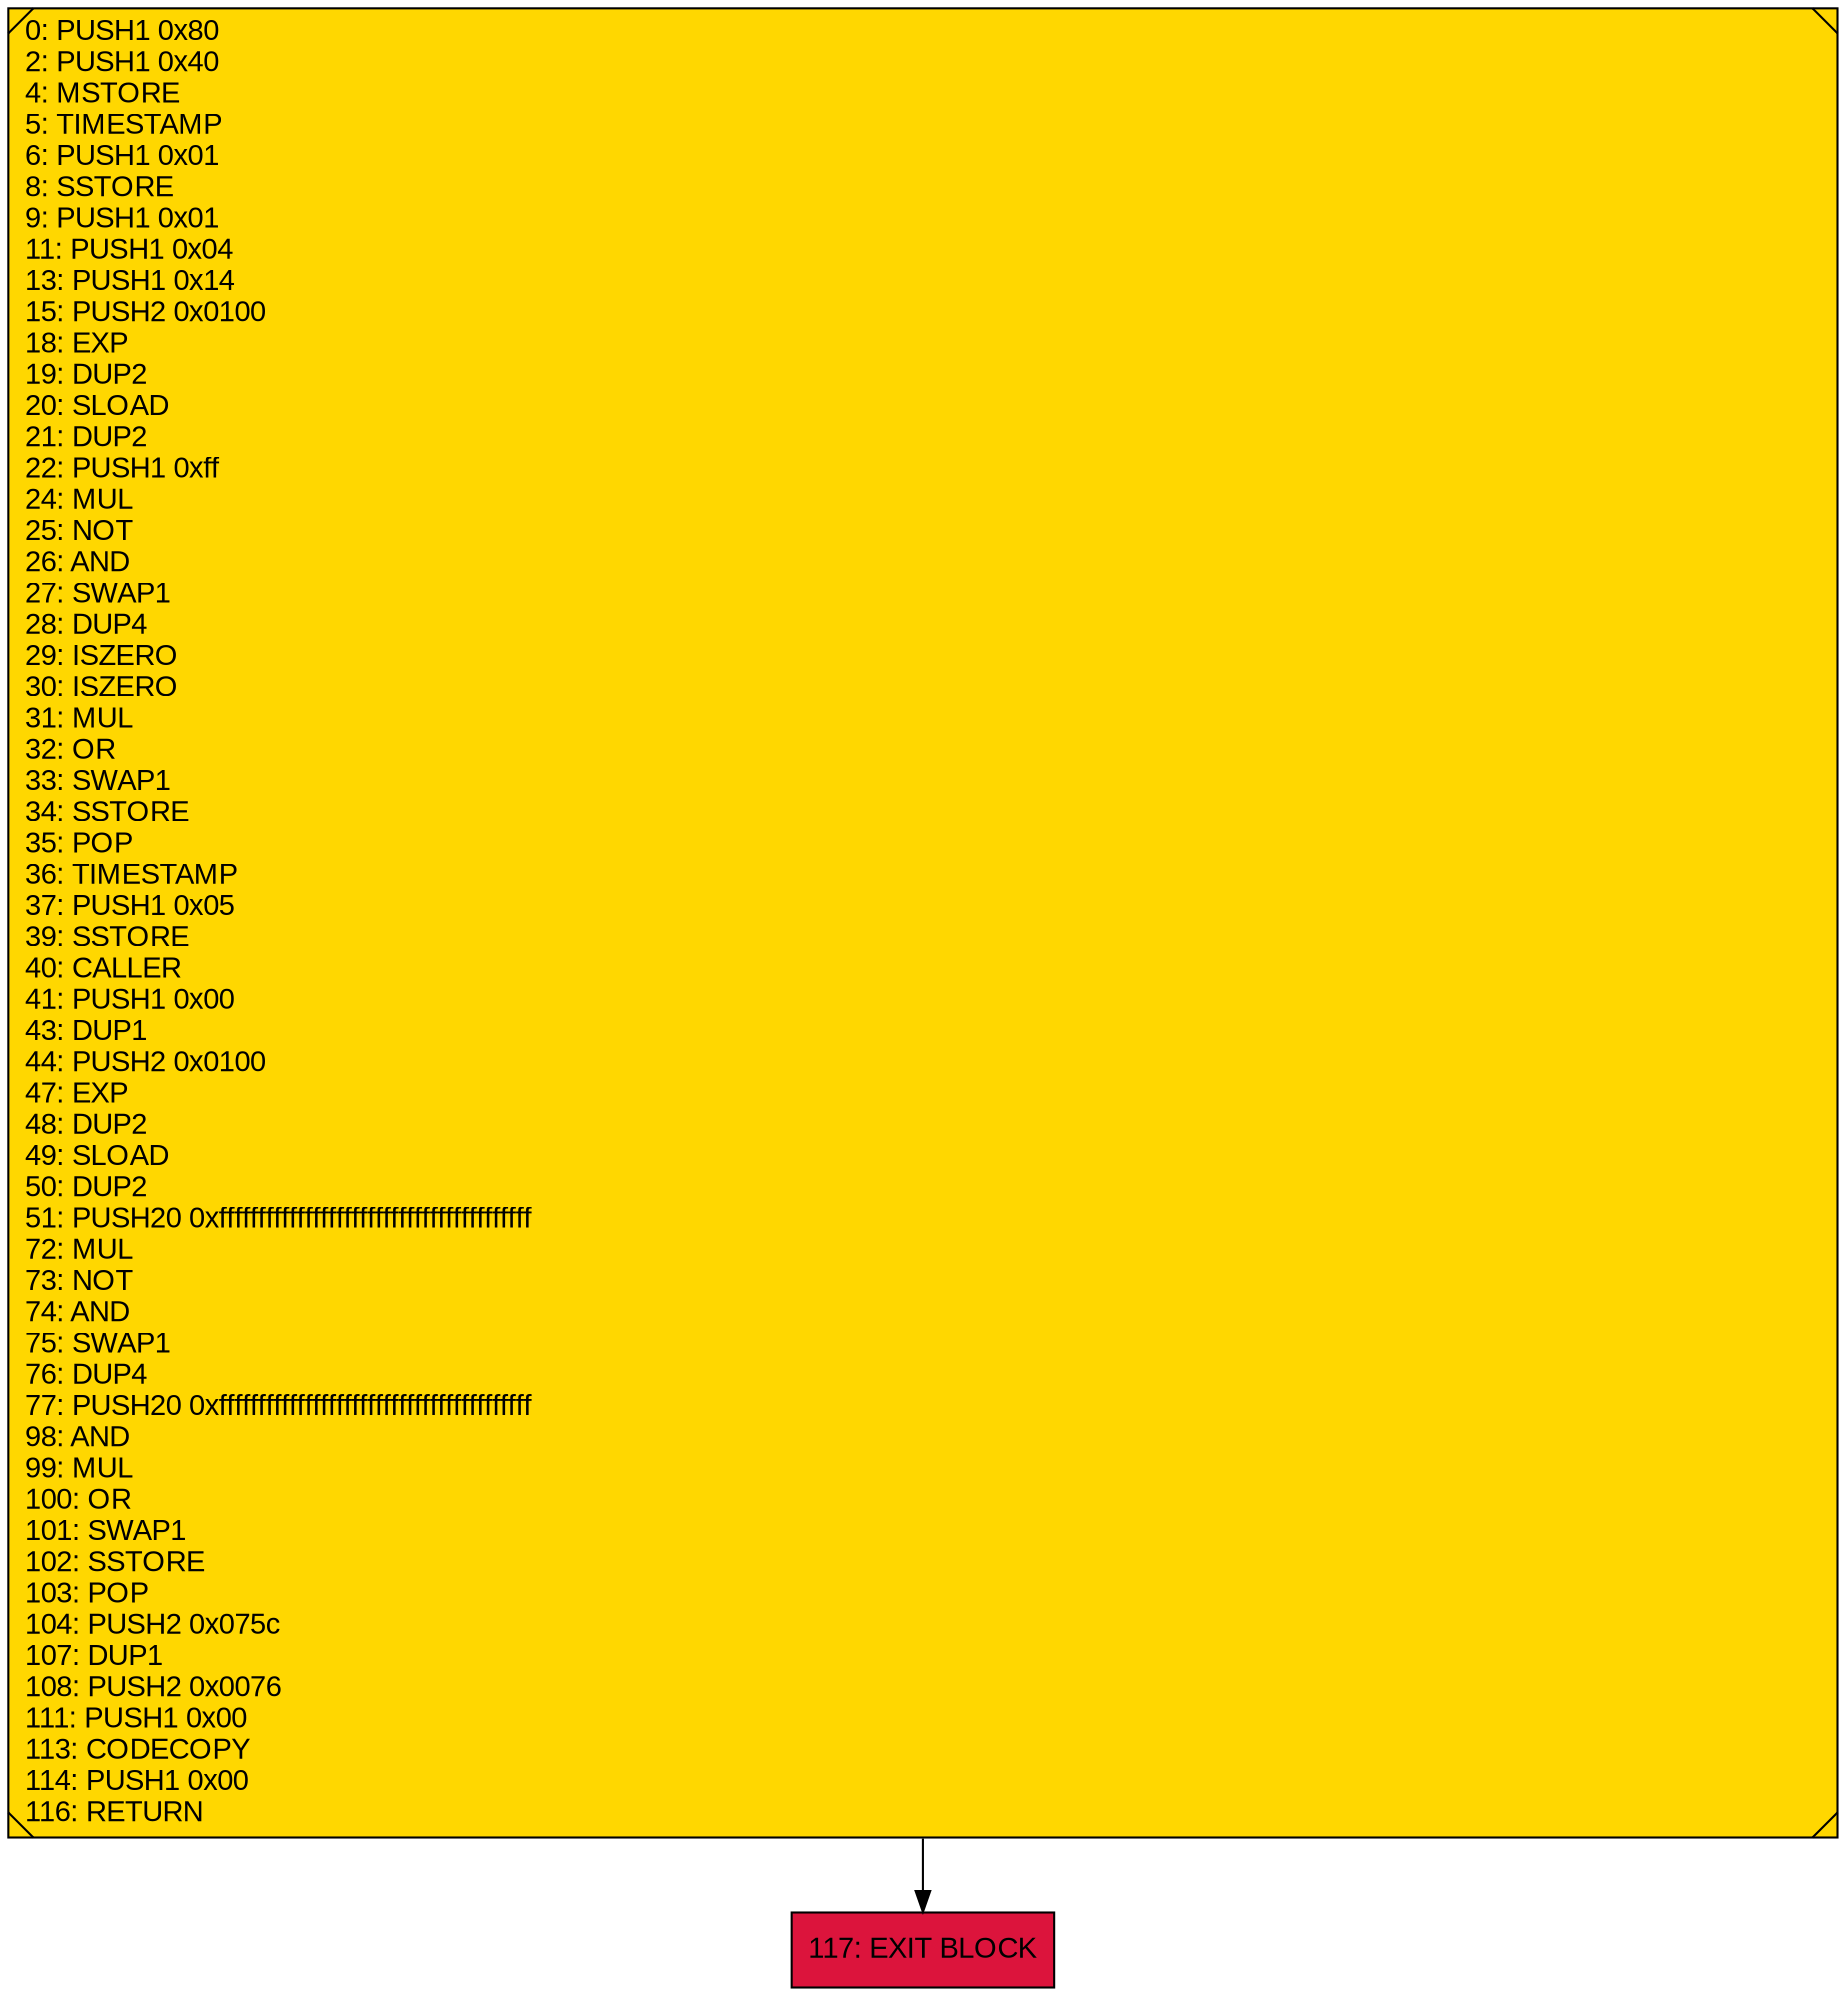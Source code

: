 digraph G {
bgcolor=transparent rankdir=UD;
node [shape=box style=filled color=black fillcolor=white fontname=arial fontcolor=black];
117 [label="117: EXIT BLOCK\l" fillcolor=crimson ];
0 [label="0: PUSH1 0x80\l2: PUSH1 0x40\l4: MSTORE\l5: TIMESTAMP\l6: PUSH1 0x01\l8: SSTORE\l9: PUSH1 0x01\l11: PUSH1 0x04\l13: PUSH1 0x14\l15: PUSH2 0x0100\l18: EXP\l19: DUP2\l20: SLOAD\l21: DUP2\l22: PUSH1 0xff\l24: MUL\l25: NOT\l26: AND\l27: SWAP1\l28: DUP4\l29: ISZERO\l30: ISZERO\l31: MUL\l32: OR\l33: SWAP1\l34: SSTORE\l35: POP\l36: TIMESTAMP\l37: PUSH1 0x05\l39: SSTORE\l40: CALLER\l41: PUSH1 0x00\l43: DUP1\l44: PUSH2 0x0100\l47: EXP\l48: DUP2\l49: SLOAD\l50: DUP2\l51: PUSH20 0xffffffffffffffffffffffffffffffffffffffff\l72: MUL\l73: NOT\l74: AND\l75: SWAP1\l76: DUP4\l77: PUSH20 0xffffffffffffffffffffffffffffffffffffffff\l98: AND\l99: MUL\l100: OR\l101: SWAP1\l102: SSTORE\l103: POP\l104: PUSH2 0x075c\l107: DUP1\l108: PUSH2 0x0076\l111: PUSH1 0x00\l113: CODECOPY\l114: PUSH1 0x00\l116: RETURN\l" shape=Msquare fillcolor=gold ];
0 -> 117;
}